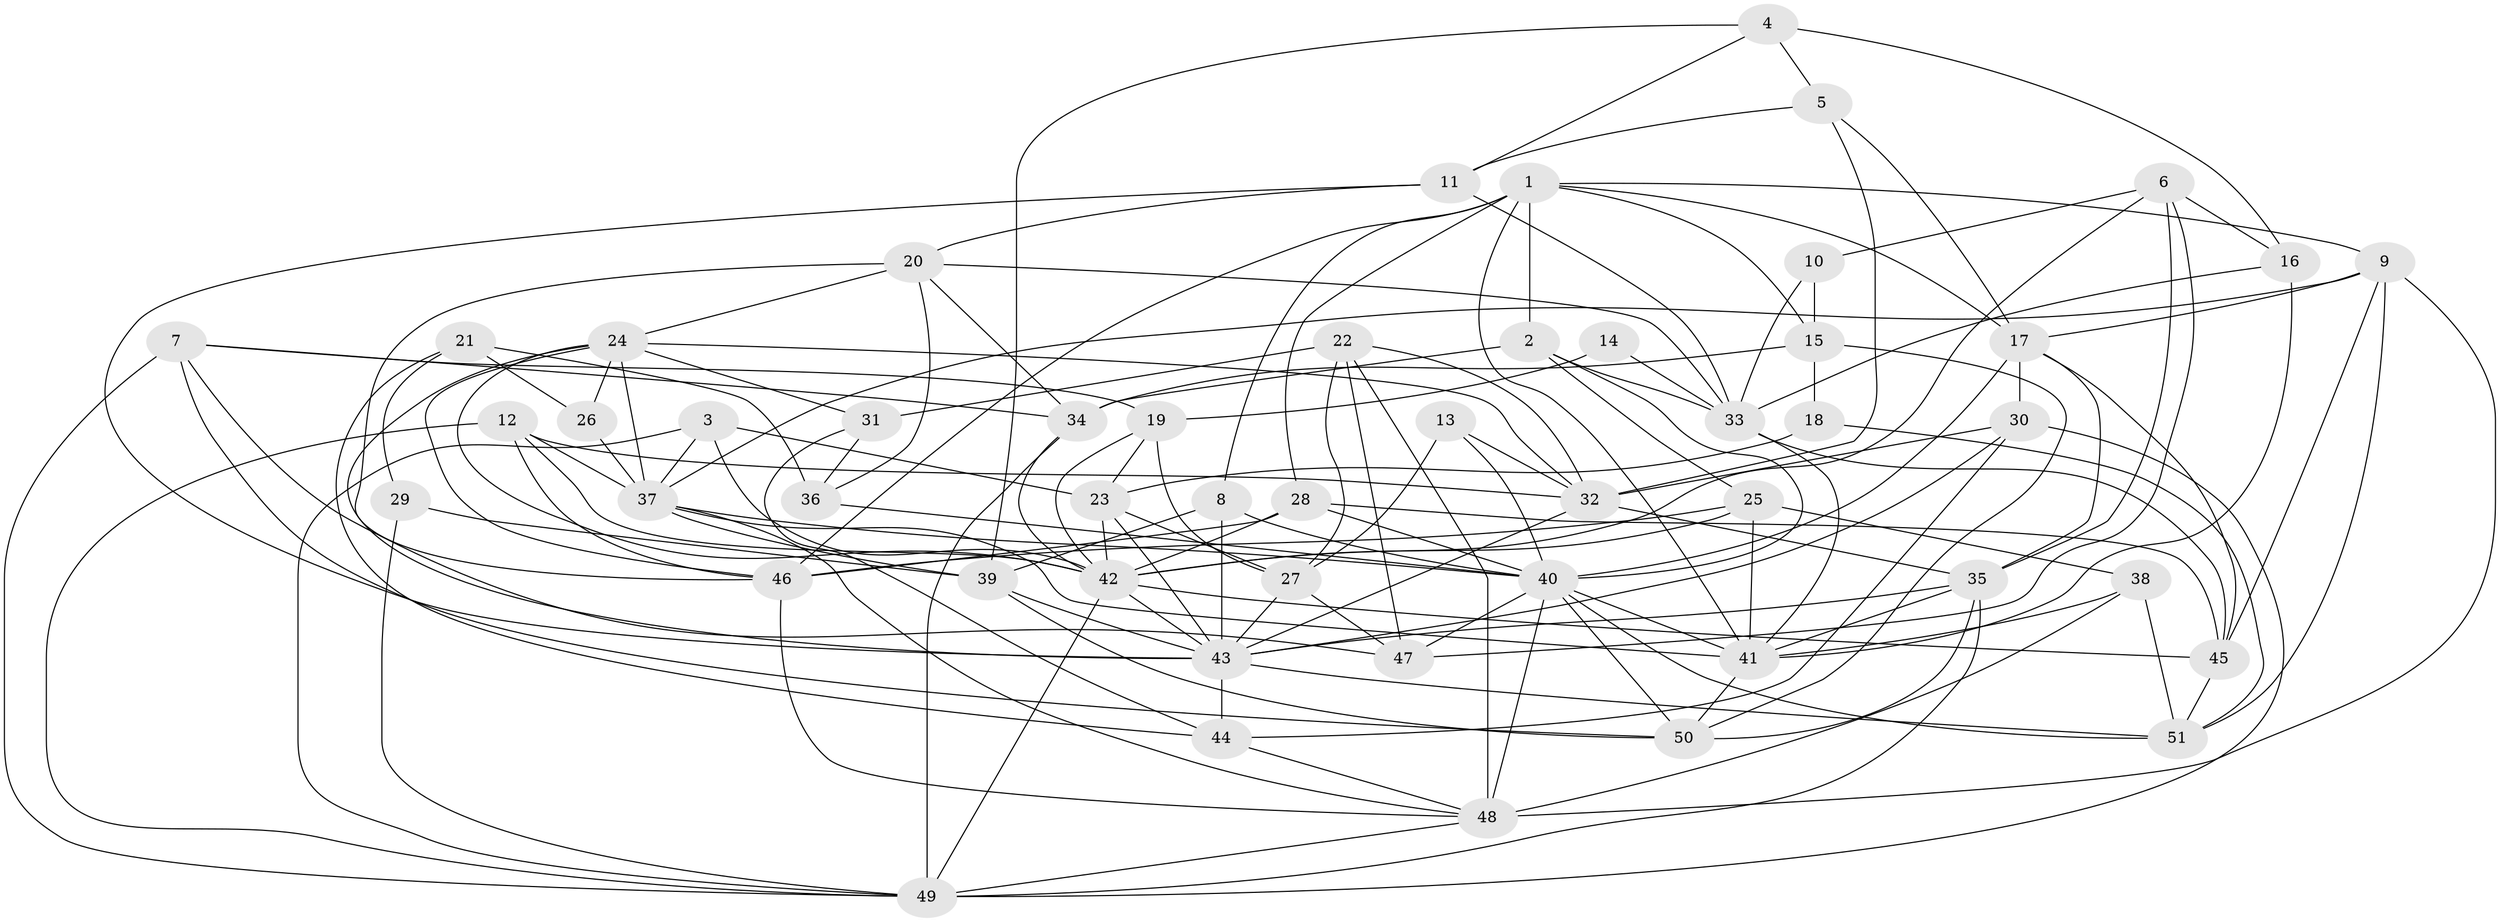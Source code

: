 // original degree distribution, {4: 0.3137254901960784, 3: 0.3235294117647059, 5: 0.14705882352941177, 7: 0.0392156862745098, 6: 0.08823529411764706, 2: 0.0784313725490196, 8: 0.00980392156862745}
// Generated by graph-tools (version 1.1) at 2025/50/03/09/25 03:50:14]
// undirected, 51 vertices, 148 edges
graph export_dot {
graph [start="1"]
  node [color=gray90,style=filled];
  1;
  2;
  3;
  4;
  5;
  6;
  7;
  8;
  9;
  10;
  11;
  12;
  13;
  14;
  15;
  16;
  17;
  18;
  19;
  20;
  21;
  22;
  23;
  24;
  25;
  26;
  27;
  28;
  29;
  30;
  31;
  32;
  33;
  34;
  35;
  36;
  37;
  38;
  39;
  40;
  41;
  42;
  43;
  44;
  45;
  46;
  47;
  48;
  49;
  50;
  51;
  1 -- 2 [weight=1.0];
  1 -- 8 [weight=1.0];
  1 -- 9 [weight=1.0];
  1 -- 15 [weight=1.0];
  1 -- 17 [weight=1.0];
  1 -- 28 [weight=1.0];
  1 -- 41 [weight=1.0];
  1 -- 46 [weight=1.0];
  2 -- 25 [weight=1.0];
  2 -- 33 [weight=1.0];
  2 -- 34 [weight=1.0];
  2 -- 40 [weight=1.0];
  3 -- 23 [weight=1.0];
  3 -- 37 [weight=1.0];
  3 -- 42 [weight=1.0];
  3 -- 49 [weight=1.0];
  4 -- 5 [weight=1.0];
  4 -- 11 [weight=1.0];
  4 -- 16 [weight=1.0];
  4 -- 39 [weight=1.0];
  5 -- 11 [weight=1.0];
  5 -- 17 [weight=1.0];
  5 -- 32 [weight=1.0];
  6 -- 10 [weight=1.0];
  6 -- 16 [weight=1.0];
  6 -- 35 [weight=1.0];
  6 -- 42 [weight=1.0];
  6 -- 47 [weight=1.0];
  7 -- 19 [weight=1.0];
  7 -- 34 [weight=1.0];
  7 -- 47 [weight=1.0];
  7 -- 49 [weight=1.0];
  7 -- 50 [weight=1.0];
  8 -- 39 [weight=1.0];
  8 -- 40 [weight=1.0];
  8 -- 43 [weight=1.0];
  9 -- 17 [weight=1.0];
  9 -- 37 [weight=1.0];
  9 -- 45 [weight=1.0];
  9 -- 48 [weight=1.0];
  9 -- 51 [weight=1.0];
  10 -- 15 [weight=1.0];
  10 -- 33 [weight=1.0];
  11 -- 20 [weight=1.0];
  11 -- 33 [weight=1.0];
  11 -- 43 [weight=1.0];
  12 -- 32 [weight=1.0];
  12 -- 37 [weight=1.0];
  12 -- 42 [weight=1.0];
  12 -- 46 [weight=1.0];
  12 -- 49 [weight=1.0];
  13 -- 27 [weight=1.0];
  13 -- 32 [weight=1.0];
  13 -- 40 [weight=1.0];
  14 -- 19 [weight=1.0];
  14 -- 33 [weight=1.0];
  15 -- 18 [weight=1.0];
  15 -- 34 [weight=1.0];
  15 -- 50 [weight=1.0];
  16 -- 33 [weight=1.0];
  16 -- 41 [weight=1.0];
  17 -- 30 [weight=1.0];
  17 -- 35 [weight=1.0];
  17 -- 40 [weight=1.0];
  17 -- 45 [weight=1.0];
  18 -- 23 [weight=1.0];
  18 -- 51 [weight=1.0];
  19 -- 23 [weight=1.0];
  19 -- 27 [weight=1.0];
  19 -- 42 [weight=1.0];
  20 -- 24 [weight=1.0];
  20 -- 33 [weight=1.0];
  20 -- 34 [weight=1.0];
  20 -- 36 [weight=1.0];
  20 -- 46 [weight=1.0];
  21 -- 26 [weight=1.0];
  21 -- 29 [weight=1.0];
  21 -- 36 [weight=1.0];
  21 -- 44 [weight=1.0];
  22 -- 27 [weight=1.0];
  22 -- 31 [weight=1.0];
  22 -- 32 [weight=1.0];
  22 -- 47 [weight=1.0];
  22 -- 48 [weight=1.0];
  23 -- 27 [weight=1.0];
  23 -- 42 [weight=1.0];
  23 -- 43 [weight=1.0];
  24 -- 26 [weight=1.0];
  24 -- 31 [weight=1.0];
  24 -- 32 [weight=1.0];
  24 -- 37 [weight=1.0];
  24 -- 42 [weight=1.0];
  24 -- 43 [weight=1.0];
  24 -- 46 [weight=1.0];
  25 -- 38 [weight=1.0];
  25 -- 41 [weight=1.0];
  25 -- 42 [weight=1.0];
  25 -- 46 [weight=1.0];
  26 -- 37 [weight=1.0];
  27 -- 43 [weight=1.0];
  27 -- 47 [weight=1.0];
  28 -- 40 [weight=1.0];
  28 -- 42 [weight=1.0];
  28 -- 45 [weight=1.0];
  28 -- 46 [weight=1.0];
  29 -- 39 [weight=1.0];
  29 -- 49 [weight=1.0];
  30 -- 32 [weight=1.0];
  30 -- 43 [weight=1.0];
  30 -- 44 [weight=1.0];
  30 -- 49 [weight=1.0];
  31 -- 36 [weight=1.0];
  31 -- 44 [weight=1.0];
  32 -- 35 [weight=1.0];
  32 -- 43 [weight=1.0];
  33 -- 41 [weight=1.0];
  33 -- 45 [weight=1.0];
  34 -- 42 [weight=1.0];
  34 -- 49 [weight=1.0];
  35 -- 41 [weight=1.0];
  35 -- 43 [weight=1.0];
  35 -- 49 [weight=1.0];
  35 -- 50 [weight=1.0];
  36 -- 40 [weight=1.0];
  37 -- 39 [weight=1.0];
  37 -- 40 [weight=1.0];
  37 -- 41 [weight=1.0];
  37 -- 48 [weight=1.0];
  38 -- 41 [weight=1.0];
  38 -- 48 [weight=1.0];
  38 -- 51 [weight=1.0];
  39 -- 43 [weight=1.0];
  39 -- 50 [weight=1.0];
  40 -- 41 [weight=1.0];
  40 -- 47 [weight=1.0];
  40 -- 48 [weight=2.0];
  40 -- 50 [weight=1.0];
  40 -- 51 [weight=1.0];
  41 -- 50 [weight=1.0];
  42 -- 43 [weight=1.0];
  42 -- 45 [weight=1.0];
  42 -- 49 [weight=1.0];
  43 -- 44 [weight=1.0];
  43 -- 51 [weight=1.0];
  44 -- 48 [weight=1.0];
  45 -- 51 [weight=1.0];
  46 -- 48 [weight=1.0];
  48 -- 49 [weight=1.0];
}
